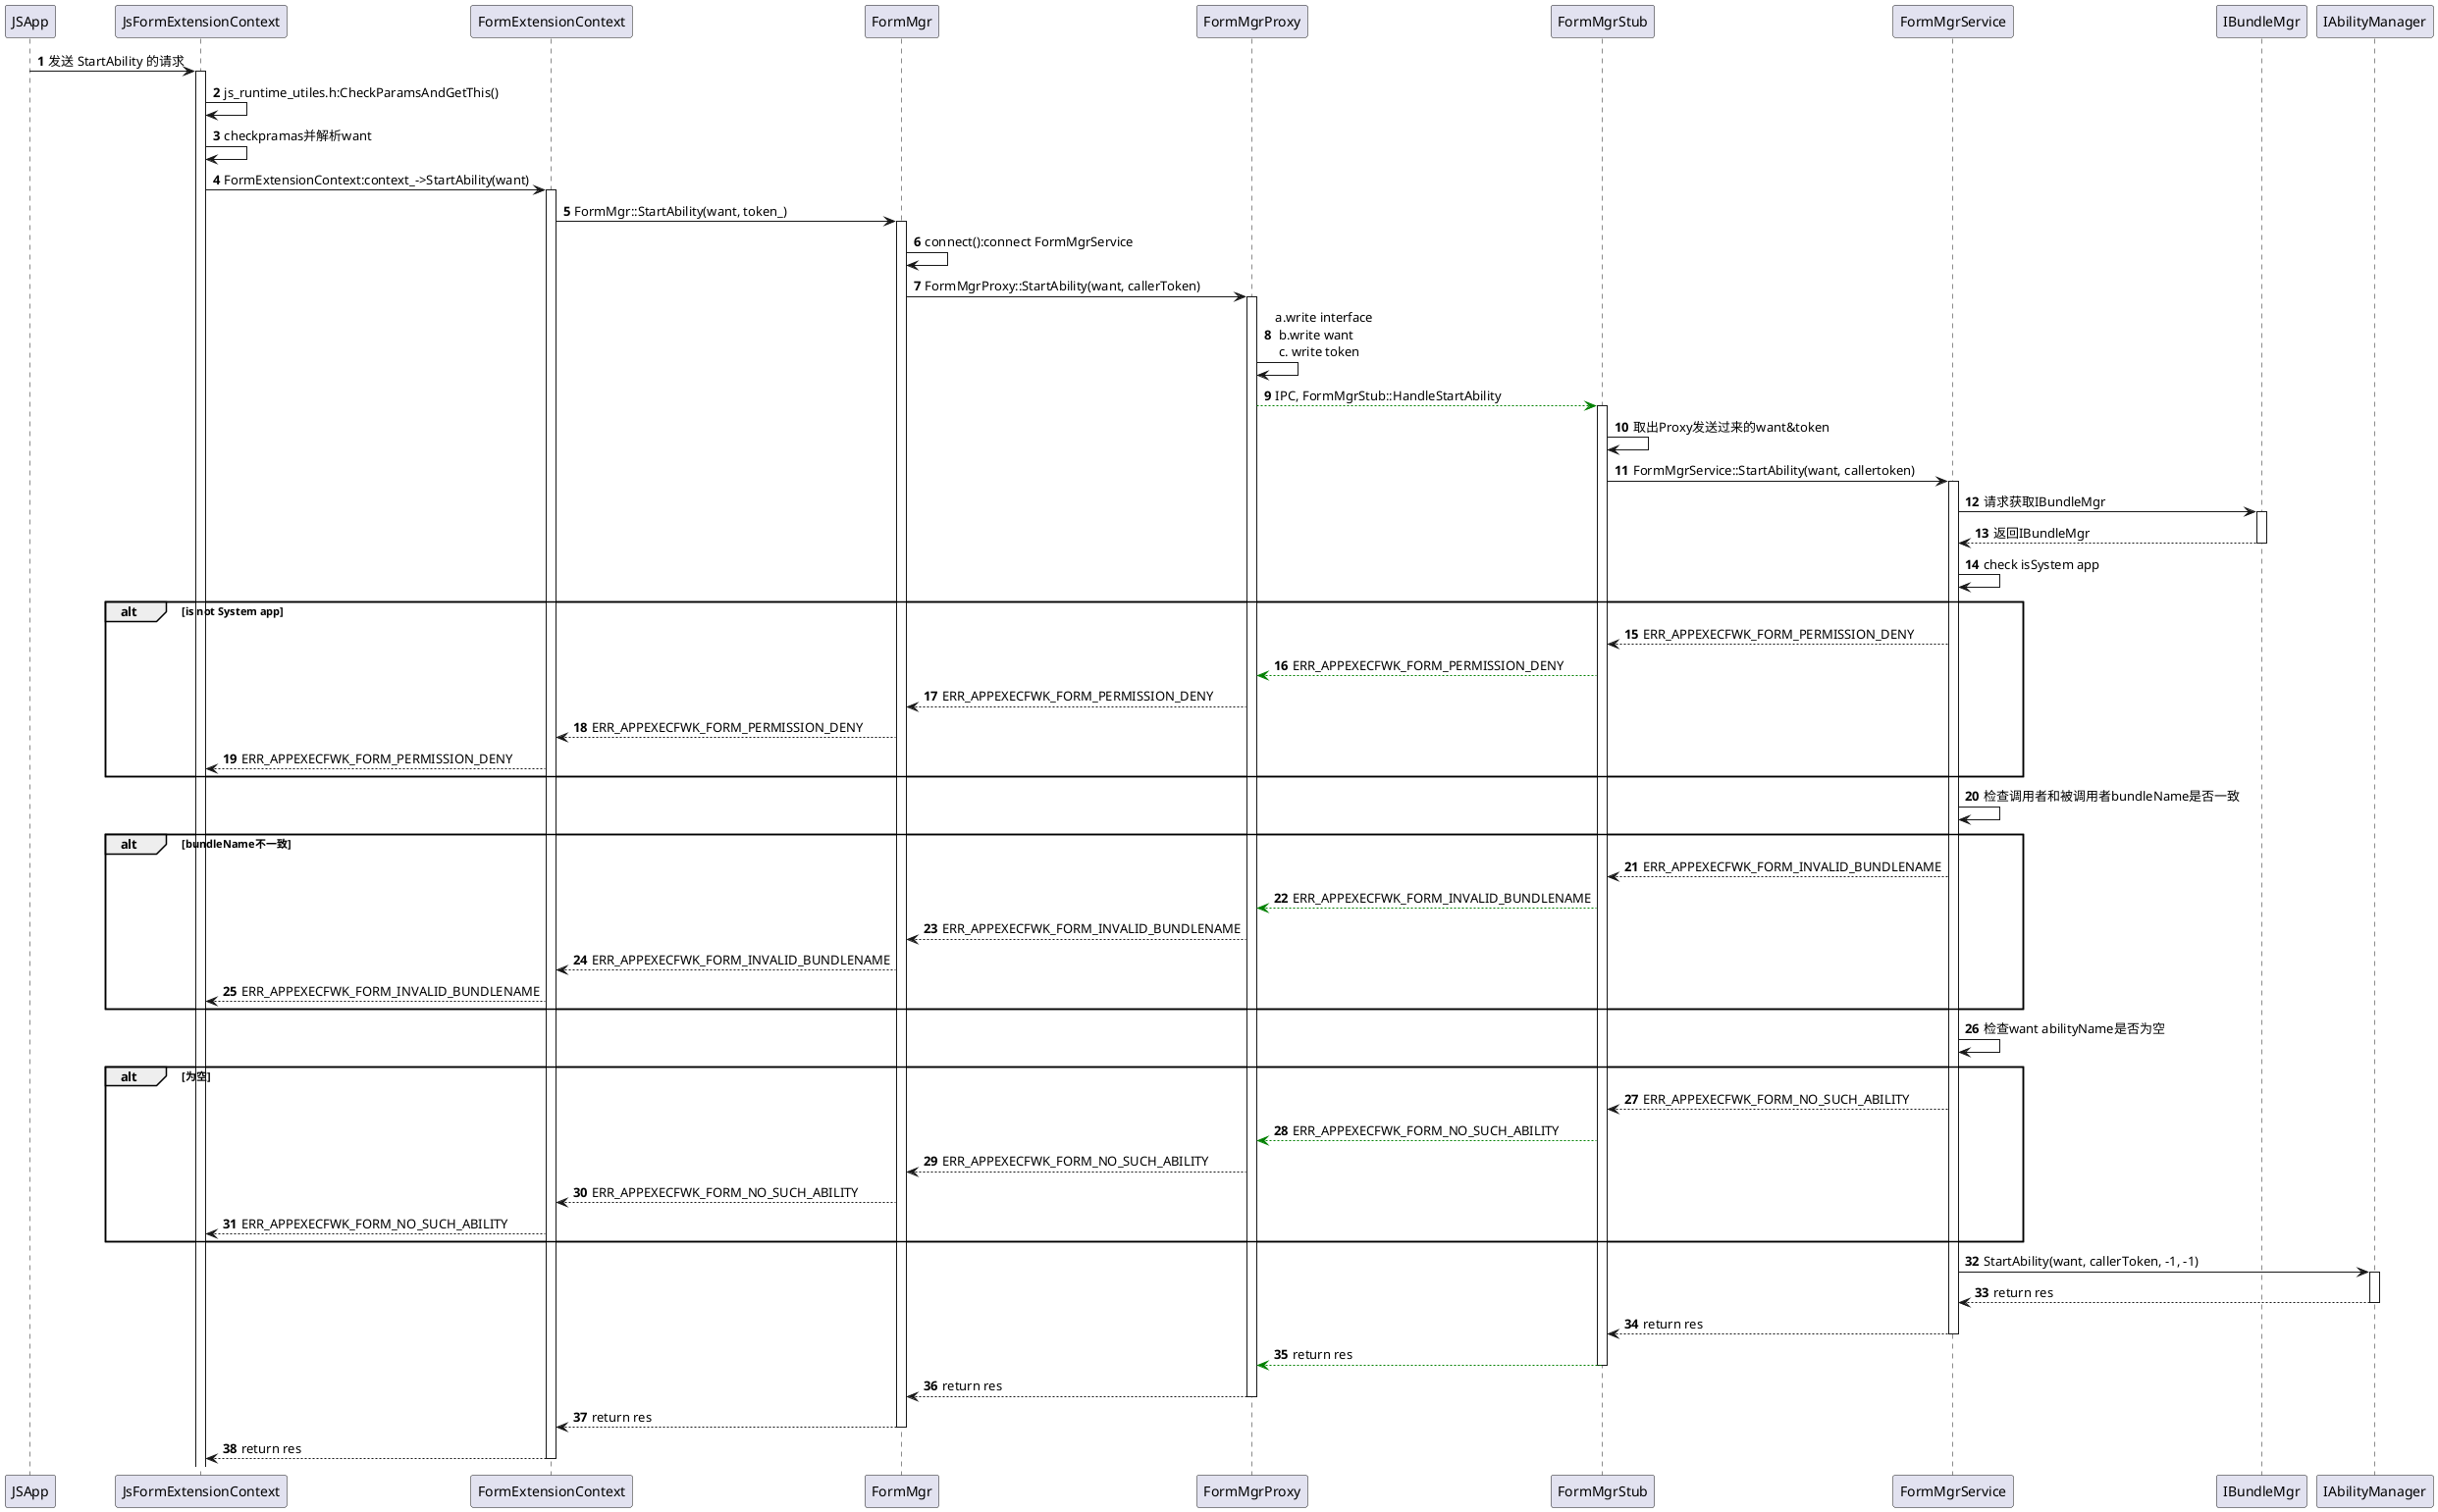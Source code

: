 @startuml
autonumber
skinparam responseMessageBelowArrow true

JSApp -> JsFormExtensionContext++ : 发送 StartAbility 的请求

JsFormExtensionContext -> JsFormExtensionContext : js_runtime_utiles.h:CheckParamsAndGetThis()

JsFormExtensionContext -> JsFormExtensionContext : checkpramas并解析want

JsFormExtensionContext -> FormExtensionContext++ : FormExtensionContext:context_->StartAbility(want)

FormExtensionContext -> FormMgr++ : FormMgr::StartAbility(want, token_)

FormMgr -> FormMgr : connect():connect FormMgrService

FormMgr -> FormMgrProxy++ : FormMgrProxy::StartAbility(want, callerToken)

FormMgrProxy -> FormMgrProxy : a.write interface\n b.write want\n c. write token

FormMgrProxy --[#Green]> FormMgrStub++ : IPC, FormMgrStub::HandleStartAbility

FormMgrStub -> FormMgrStub : 取出Proxy发送过来的want&token

FormMgrStub -> FormMgrService++ : FormMgrService::StartAbility(want, callertoken)

FormMgrService -> IBundleMgr++ : 请求获取IBundleMgr

IBundleMgr --> FormMgrService-- : 返回IBundleMgr

FormMgrService -> FormMgrService : check isSystem app

alt is not System app
    FormMgrService --> FormMgrStub : ERR_APPEXECFWK_FORM_PERMISSION_DENY
    FormMgrStub --[#Green]> FormMgrProxy : ERR_APPEXECFWK_FORM_PERMISSION_DENY
    FormMgrProxy --> FormMgr : ERR_APPEXECFWK_FORM_PERMISSION_DENY
    FormMgr --> FormExtensionContext : ERR_APPEXECFWK_FORM_PERMISSION_DENY
    FormExtensionContext --> JsFormExtensionContext : ERR_APPEXECFWK_FORM_PERMISSION_DENY
end

FormMgrService -> FormMgrService : 检查调用者和被调用者bundleName是否一致
alt bundleName不一致
    FormMgrService --> FormMgrStub : ERR_APPEXECFWK_FORM_INVALID_BUNDLENAME
    FormMgrStub --[#Green]> FormMgrProxy : ERR_APPEXECFWK_FORM_INVALID_BUNDLENAME
    FormMgrProxy --> FormMgr : ERR_APPEXECFWK_FORM_INVALID_BUNDLENAME
    FormMgr --> FormExtensionContext : ERR_APPEXECFWK_FORM_INVALID_BUNDLENAME
    FormExtensionContext --> JsFormExtensionContext : ERR_APPEXECFWK_FORM_INVALID_BUNDLENAME
end

FormMgrService -> FormMgrService : 检查want abilityName是否为空
alt 为空
    FormMgrService --> FormMgrStub : ERR_APPEXECFWK_FORM_NO_SUCH_ABILITY
    FormMgrStub --[#Green]> FormMgrProxy : ERR_APPEXECFWK_FORM_NO_SUCH_ABILITY
    FormMgrProxy --> FormMgr : ERR_APPEXECFWK_FORM_NO_SUCH_ABILITY
    FormMgr --> FormExtensionContext : ERR_APPEXECFWK_FORM_NO_SUCH_ABILITY
    FormExtensionContext --> JsFormExtensionContext : ERR_APPEXECFWK_FORM_NO_SUCH_ABILITY
end

FormMgrService -> IAbilityManager++ : StartAbility(want, callerToken, -1, -1)
IAbilityManager --> FormMgrService-- : return res
FormMgrService --> FormMgrStub-- : return res
FormMgrStub --[#Green]> FormMgrProxy-- : return res
FormMgrProxy --> FormMgr-- : return res
FormMgr --> FormExtensionContext-- : return res
FormExtensionContext --> JsFormExtensionContext-- : return res

@enduml